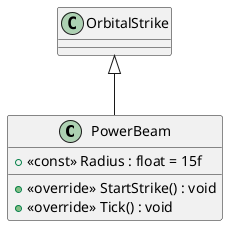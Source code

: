 @startuml
class PowerBeam {
    + <<const>> Radius : float = 15f
    + <<override>> StartStrike() : void
    + <<override>> Tick() : void
}
OrbitalStrike <|-- PowerBeam
@enduml
